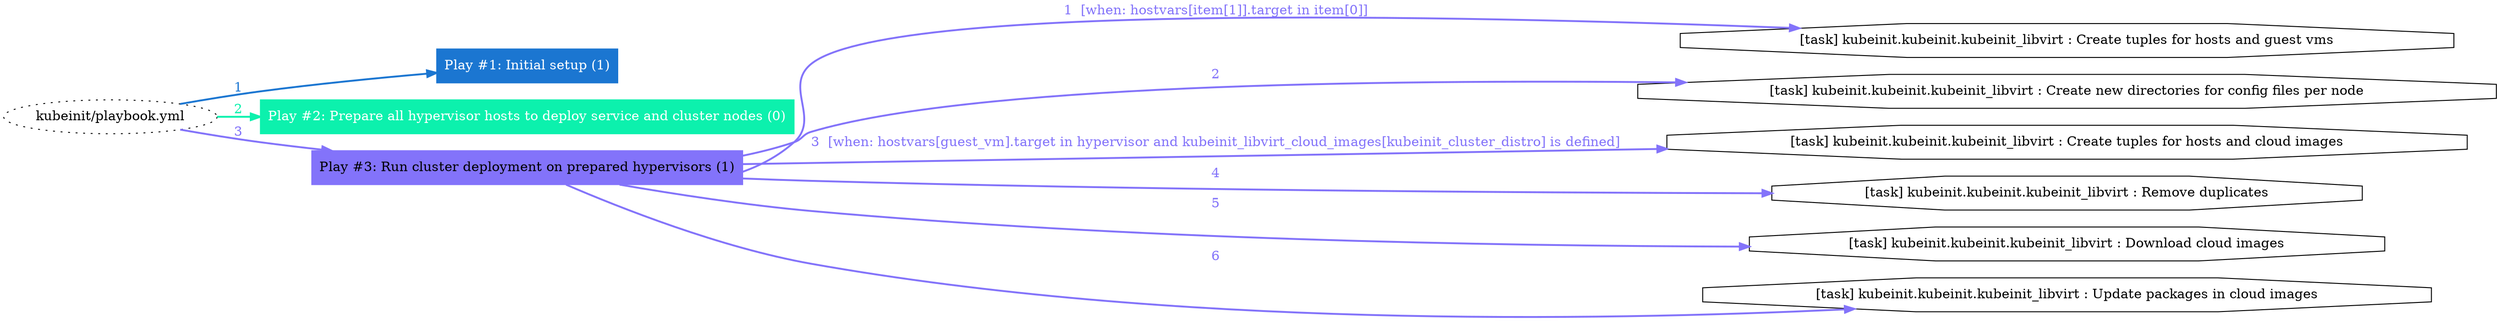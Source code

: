 digraph "kubeinit/playbook.yml "{
	graph [concentrate=true ordering=in rankdir=LR ratio=fill]
	edge [esep=5 sep=10]
	"kubeinit/playbook.yml" [id=root_node style=dotted]
	subgraph "Play #1: Initial setup (1) "{
		"Play #1: Initial setup (1)" [color="#1b76d1" fontcolor="#ffffff" id="play_04663355-8af1-417a-b490-8303c07cb090" shape=box style=filled tooltip=localhost]
		"kubeinit/playbook.yml" -> "Play #1: Initial setup (1)" [label=1 color="#1b76d1" fontcolor="#1b76d1" id="edge_8783028e-572e-42fa-a08d-54ab110c50d2" style=bold]
	}
	subgraph "Play #2: Prepare all hypervisor hosts to deploy service and cluster nodes (0) "{
		"Play #2: Prepare all hypervisor hosts to deploy service and cluster nodes (0)" [color="#0cf1ad" fontcolor="#ffffff" id="play_8889332f-ef88-4e7c-9aec-b98130586954" shape=box style=filled tooltip=""]
		"kubeinit/playbook.yml" -> "Play #2: Prepare all hypervisor hosts to deploy service and cluster nodes (0)" [label=2 color="#0cf1ad" fontcolor="#0cf1ad" id="edge_3b450adb-268a-4e33-9c48-de65618a1357" style=bold]
	}
	subgraph "Play #3: Run cluster deployment on prepared hypervisors (1) "{
		"Play #3: Run cluster deployment on prepared hypervisors (1)" [color="#8373fa" fontcolor="#000000" id="play_b2fba919-04ed-4aca-b4d1-2a44e9f7604e" shape=box style=filled tooltip=localhost]
		"kubeinit/playbook.yml" -> "Play #3: Run cluster deployment on prepared hypervisors (1)" [label=3 color="#8373fa" fontcolor="#8373fa" id="edge_1fd92903-6410-43e5-b287-5e5969a85afa" style=bold]
		"task_b509f796-5729-4ae5-bde6-799d3f449c72" [label="[task] kubeinit.kubeinit.kubeinit_libvirt : Create tuples for hosts and guest vms" id="task_b509f796-5729-4ae5-bde6-799d3f449c72" shape=octagon tooltip="[task] kubeinit.kubeinit.kubeinit_libvirt : Create tuples for hosts and guest vms"]
		"Play #3: Run cluster deployment on prepared hypervisors (1)" -> "task_b509f796-5729-4ae5-bde6-799d3f449c72" [label="1  [when: hostvars[item[1]].target in item[0]]" color="#8373fa" fontcolor="#8373fa" id="edge_49389a42-468f-41f9-80dd-eb3454c01471" style=bold]
		"task_17d89259-a9a0-4f65-aa9a-de1b6ace1731" [label="[task] kubeinit.kubeinit.kubeinit_libvirt : Create new directories for config files per node" id="task_17d89259-a9a0-4f65-aa9a-de1b6ace1731" shape=octagon tooltip="[task] kubeinit.kubeinit.kubeinit_libvirt : Create new directories for config files per node"]
		"Play #3: Run cluster deployment on prepared hypervisors (1)" -> "task_17d89259-a9a0-4f65-aa9a-de1b6ace1731" [label=2 color="#8373fa" fontcolor="#8373fa" id="edge_b02356e5-4e54-4e9d-968b-2db713e24659" style=bold]
		"task_ff6954bd-d2cd-43d7-acad-a021c8beb10b" [label="[task] kubeinit.kubeinit.kubeinit_libvirt : Create tuples for hosts and cloud images" id="task_ff6954bd-d2cd-43d7-acad-a021c8beb10b" shape=octagon tooltip="[task] kubeinit.kubeinit.kubeinit_libvirt : Create tuples for hosts and cloud images"]
		"Play #3: Run cluster deployment on prepared hypervisors (1)" -> "task_ff6954bd-d2cd-43d7-acad-a021c8beb10b" [label="3  [when: hostvars[guest_vm].target in hypervisor and kubeinit_libvirt_cloud_images[kubeinit_cluster_distro] is defined]" color="#8373fa" fontcolor="#8373fa" id="edge_903e608f-bbf6-49ee-8a4d-3ac433741d28" style=bold]
		"task_3635d3d4-aec9-45a5-b446-76702df410b7" [label="[task] kubeinit.kubeinit.kubeinit_libvirt : Remove duplicates" id="task_3635d3d4-aec9-45a5-b446-76702df410b7" shape=octagon tooltip="[task] kubeinit.kubeinit.kubeinit_libvirt : Remove duplicates"]
		"Play #3: Run cluster deployment on prepared hypervisors (1)" -> "task_3635d3d4-aec9-45a5-b446-76702df410b7" [label=4 color="#8373fa" fontcolor="#8373fa" id="edge_5b12b52f-7d26-4a81-85ce-e3ceaa4e6ae8" style=bold]
		"task_a4b31cf7-e1d8-46dd-924b-dbe29d370e55" [label="[task] kubeinit.kubeinit.kubeinit_libvirt : Download cloud images" id="task_a4b31cf7-e1d8-46dd-924b-dbe29d370e55" shape=octagon tooltip="[task] kubeinit.kubeinit.kubeinit_libvirt : Download cloud images"]
		"Play #3: Run cluster deployment on prepared hypervisors (1)" -> "task_a4b31cf7-e1d8-46dd-924b-dbe29d370e55" [label=5 color="#8373fa" fontcolor="#8373fa" id="edge_8ebbf030-14c6-4ee4-8ac7-f008051e1f2a" style=bold]
		"task_7bfa85ed-b0b4-44cf-876c-440c77f002fa" [label="[task] kubeinit.kubeinit.kubeinit_libvirt : Update packages in cloud images" id="task_7bfa85ed-b0b4-44cf-876c-440c77f002fa" shape=octagon tooltip="[task] kubeinit.kubeinit.kubeinit_libvirt : Update packages in cloud images"]
		"Play #3: Run cluster deployment on prepared hypervisors (1)" -> "task_7bfa85ed-b0b4-44cf-876c-440c77f002fa" [label=6 color="#8373fa" fontcolor="#8373fa" id="edge_f640d444-a6d3-4777-8c57-c1adce335edd" style=bold]
	}
}
